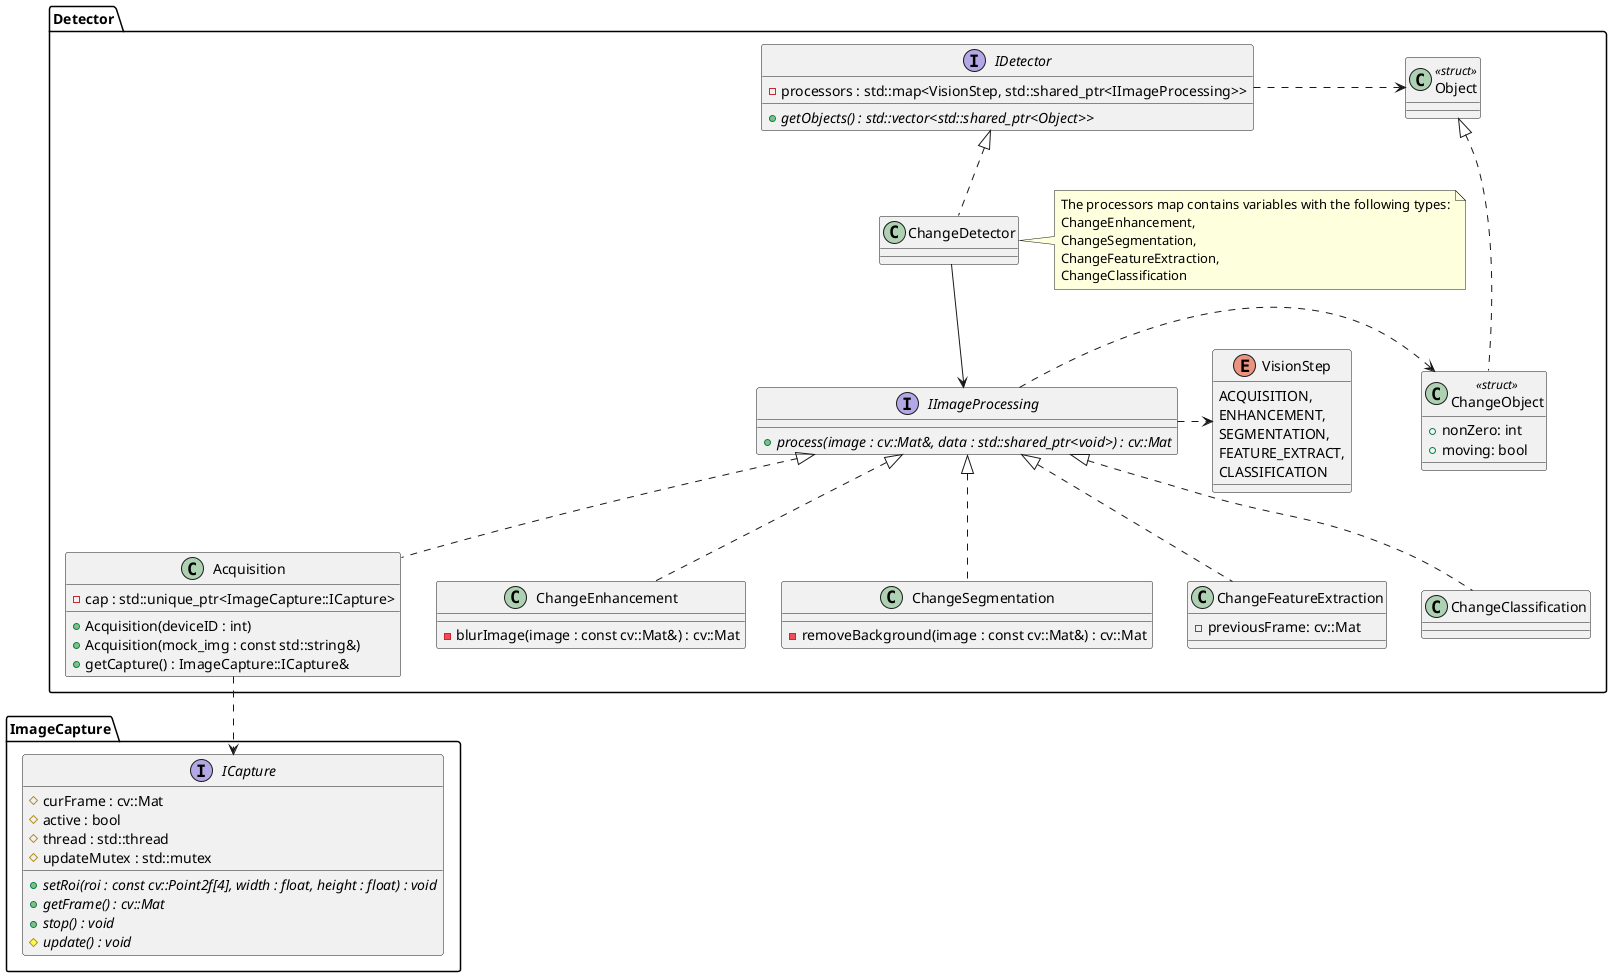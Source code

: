 @startuml
package ImageCapture
{
    interface ICapture
    {
        # curFrame : cv::Mat
        # active : bool
        # thread : std::thread
        # updateMutex : std::mutex
        + //setRoi(roi : const cv::Point2f[4], width : float, height : float) : void//
        + //getFrame() : cv::Mat//
        + //stop() : void//
        # //update() : void//
    }
}

package Detector {
    class Object <<struct>> {

    }

    class ChangeObject <<struct>> {
        + nonZero: int
        + moving: bool
    }

    enum VisionStep {
        ACQUISITION,
        ENHANCEMENT,
        SEGMENTATION,
        FEATURE_EXTRACT,
        CLASSIFICATION
    }

    interface IDetector {
        + //getObjects() : std::vector<std::shared_ptr<Object>>//
        - processors : std::map<VisionStep, std::shared_ptr<IImageProcessing>> 
    }

    class ChangeDetector {

    }

    note "The processors map contains variables with the following types:\nChangeEnhancement,\nChangeSegmentation,\nChangeFeatureExtraction,\nChangeClassification" as ChangeDetectorNode

    interface IImageProcessing {
        + //process(image : cv::Mat&, data : std::shared_ptr<void>) : cv::Mat//
    }

    class Acquisition {
        + Acquisition(deviceID : int)
        + Acquisition(mock_img : const std::string&)
        + getCapture() : ImageCapture::ICapture&
        - cap : std::unique_ptr<ImageCapture::ICapture>
    }

    class ChangeEnhancement {
        - blurImage(image : const cv::Mat&) : cv::Mat
    }

    class ChangeSegmentation {
        - removeBackground(image : const cv::Mat&) : cv::Mat
    }

    class ChangeFeatureExtraction {
        - previousFrame: cv::Mat
    }

    class ChangeClassification {

    }
}



IDetector <|.. ChangeDetector
IDetector .> Object
Object <|.. ChangeObject
Acquisition ..> ICapture
IImageProcessing <|.. Acquisition
IImageProcessing <|.. ChangeEnhancement
IImageProcessing <|.. ChangeSegmentation
IImageProcessing <|.. ChangeFeatureExtraction
IImageProcessing <|.. ChangeClassification
IImageProcessing .> ChangeObject
IImageProcessing .> VisionStep
ChangeDetector --> IImageProcessing
ChangeDetector - ChangeDetectorNode
@enduml